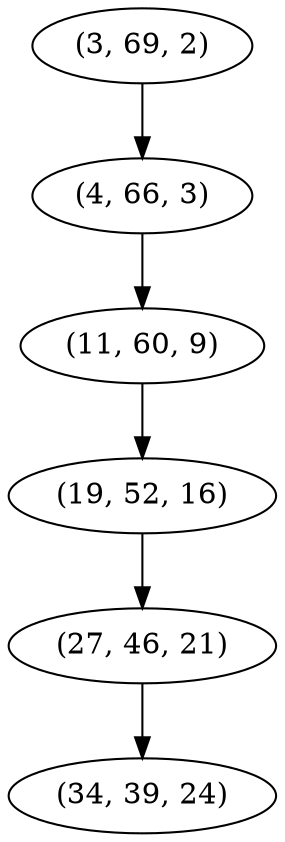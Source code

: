 digraph tree {
    "(3, 69, 2)";
    "(4, 66, 3)";
    "(11, 60, 9)";
    "(19, 52, 16)";
    "(27, 46, 21)";
    "(34, 39, 24)";
    "(3, 69, 2)" -> "(4, 66, 3)";
    "(4, 66, 3)" -> "(11, 60, 9)";
    "(11, 60, 9)" -> "(19, 52, 16)";
    "(19, 52, 16)" -> "(27, 46, 21)";
    "(27, 46, 21)" -> "(34, 39, 24)";
}
